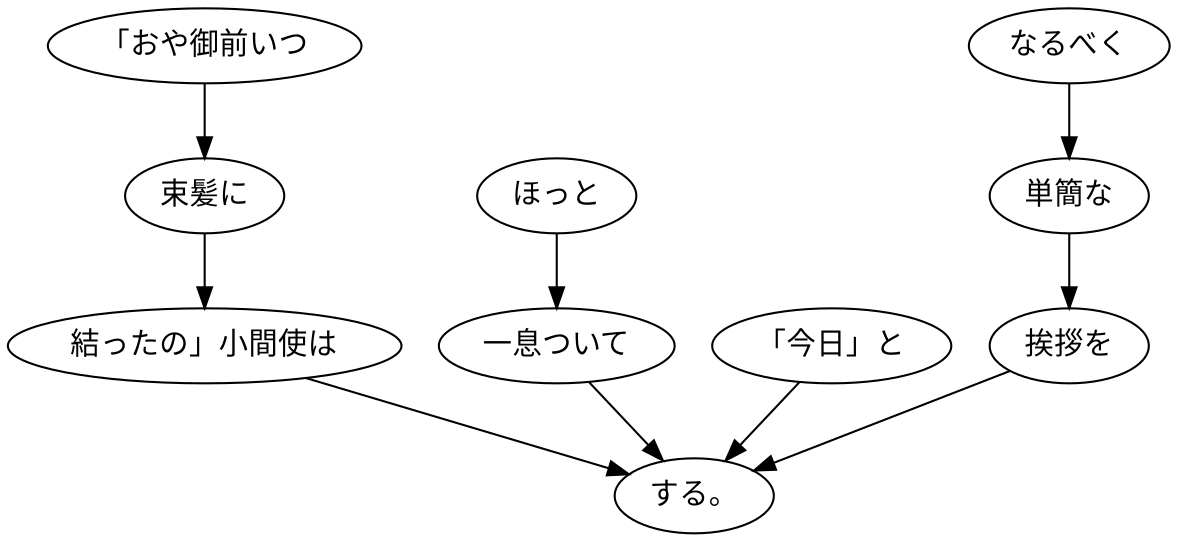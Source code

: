digraph graph1910 {
	node0 [label="「おや御前いつ"];
	node1 [label="束髪に"];
	node2 [label="結ったの」小間使は"];
	node3 [label="ほっと"];
	node4 [label="一息ついて"];
	node5 [label="「今日」と"];
	node6 [label="なるべく"];
	node7 [label="単簡な"];
	node8 [label="挨拶を"];
	node9 [label="する。"];
	node0 -> node1;
	node1 -> node2;
	node2 -> node9;
	node3 -> node4;
	node4 -> node9;
	node5 -> node9;
	node6 -> node7;
	node7 -> node8;
	node8 -> node9;
}
